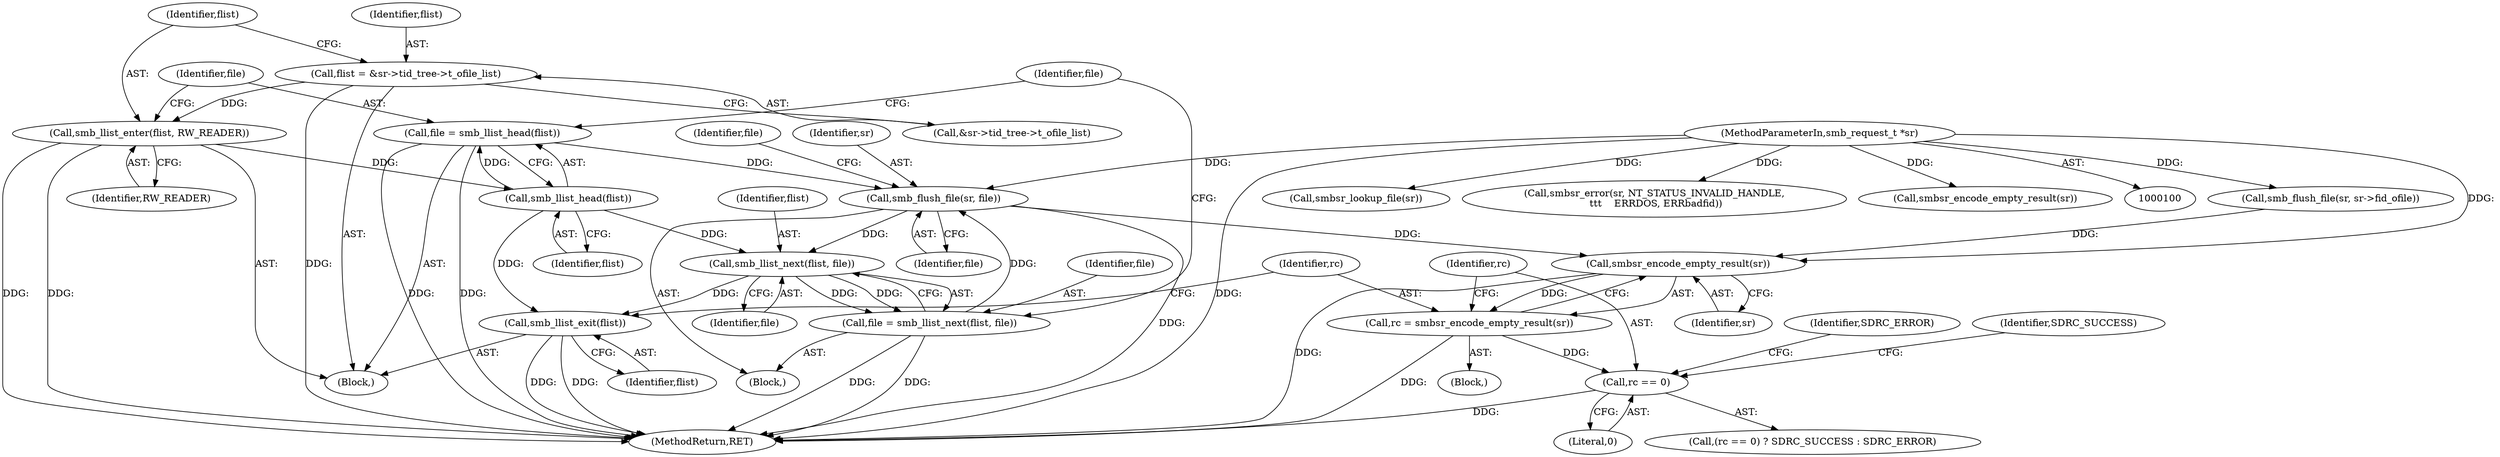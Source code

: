 digraph "1_illumos-gate_6d1c73b5858fefc6161c7d686345f0dc887ea799_0@pointer" {
"1000175" [label="(Call,smb_flush_file(sr, file))"];
"1000101" [label="(MethodParameterIn,smb_request_t *sr)"];
"1000163" [label="(Call,file = smb_llist_head(flist))"];
"1000165" [label="(Call,smb_llist_head(flist))"];
"1000160" [label="(Call,smb_llist_enter(flist, RW_READER))"];
"1000152" [label="(Call,flist = &sr->tid_tree->t_ofile_list)"];
"1000183" [label="(Call,file = smb_llist_next(flist, file))"];
"1000185" [label="(Call,smb_llist_next(flist, file))"];
"1000175" [label="(Call,smb_flush_file(sr, file))"];
"1000192" [label="(Call,smbsr_encode_empty_result(sr))"];
"1000190" [label="(Call,rc = smbsr_encode_empty_result(sr))"];
"1000196" [label="(Call,rc == 0)"];
"1000188" [label="(Call,smb_llist_exit(flist))"];
"1000176" [label="(Identifier,sr)"];
"1000102" [label="(Block,)"];
"1000151" [label="(Block,)"];
"1000201" [label="(MethodReturn,RET)"];
"1000160" [label="(Call,smb_llist_enter(flist, RW_READER))"];
"1000162" [label="(Identifier,RW_READER)"];
"1000153" [label="(Identifier,flist)"];
"1000193" [label="(Identifier,sr)"];
"1000198" [label="(Literal,0)"];
"1000129" [label="(Call,smbsr_lookup_file(sr))"];
"1000184" [label="(Identifier,file)"];
"1000165" [label="(Call,smb_llist_head(flist))"];
"1000164" [label="(Identifier,file)"];
"1000197" [label="(Identifier,rc)"];
"1000101" [label="(MethodParameterIn,smb_request_t *sr)"];
"1000152" [label="(Call,flist = &sr->tid_tree->t_ofile_list)"];
"1000189" [label="(Identifier,flist)"];
"1000175" [label="(Call,smb_flush_file(sr, file))"];
"1000177" [label="(Identifier,file)"];
"1000192" [label="(Call,smbsr_encode_empty_result(sr))"];
"1000195" [label="(Call,(rc == 0) ? SDRC_SUCCESS : SDRC_ERROR)"];
"1000181" [label="(Identifier,file)"];
"1000163" [label="(Call,file = smb_llist_head(flist))"];
"1000161" [label="(Identifier,flist)"];
"1000186" [label="(Identifier,flist)"];
"1000190" [label="(Call,rc = smbsr_encode_empty_result(sr))"];
"1000191" [label="(Identifier,rc)"];
"1000166" [label="(Identifier,flist)"];
"1000188" [label="(Call,smb_llist_exit(flist))"];
"1000187" [label="(Identifier,file)"];
"1000200" [label="(Identifier,SDRC_ERROR)"];
"1000183" [label="(Call,file = smb_llist_next(flist, file))"];
"1000138" [label="(Call,smbsr_error(sr, NT_STATUS_INVALID_HANDLE,\n \t\t\t    ERRDOS, ERRbadfid))"];
"1000199" [label="(Identifier,SDRC_SUCCESS)"];
"1000113" [label="(Call,smbsr_encode_empty_result(sr))"];
"1000169" [label="(Block,)"];
"1000145" [label="(Call,smb_flush_file(sr, sr->fid_ofile))"];
"1000154" [label="(Call,&sr->tid_tree->t_ofile_list)"];
"1000196" [label="(Call,rc == 0)"];
"1000168" [label="(Identifier,file)"];
"1000185" [label="(Call,smb_llist_next(flist, file))"];
"1000175" -> "1000169"  [label="AST: "];
"1000175" -> "1000177"  [label="CFG: "];
"1000176" -> "1000175"  [label="AST: "];
"1000177" -> "1000175"  [label="AST: "];
"1000181" -> "1000175"  [label="CFG: "];
"1000175" -> "1000201"  [label="DDG: "];
"1000101" -> "1000175"  [label="DDG: "];
"1000163" -> "1000175"  [label="DDG: "];
"1000183" -> "1000175"  [label="DDG: "];
"1000175" -> "1000185"  [label="DDG: "];
"1000175" -> "1000192"  [label="DDG: "];
"1000101" -> "1000100"  [label="AST: "];
"1000101" -> "1000201"  [label="DDG: "];
"1000101" -> "1000113"  [label="DDG: "];
"1000101" -> "1000129"  [label="DDG: "];
"1000101" -> "1000138"  [label="DDG: "];
"1000101" -> "1000145"  [label="DDG: "];
"1000101" -> "1000192"  [label="DDG: "];
"1000163" -> "1000151"  [label="AST: "];
"1000163" -> "1000165"  [label="CFG: "];
"1000164" -> "1000163"  [label="AST: "];
"1000165" -> "1000163"  [label="AST: "];
"1000168" -> "1000163"  [label="CFG: "];
"1000163" -> "1000201"  [label="DDG: "];
"1000163" -> "1000201"  [label="DDG: "];
"1000165" -> "1000163"  [label="DDG: "];
"1000165" -> "1000166"  [label="CFG: "];
"1000166" -> "1000165"  [label="AST: "];
"1000160" -> "1000165"  [label="DDG: "];
"1000165" -> "1000185"  [label="DDG: "];
"1000165" -> "1000188"  [label="DDG: "];
"1000160" -> "1000151"  [label="AST: "];
"1000160" -> "1000162"  [label="CFG: "];
"1000161" -> "1000160"  [label="AST: "];
"1000162" -> "1000160"  [label="AST: "];
"1000164" -> "1000160"  [label="CFG: "];
"1000160" -> "1000201"  [label="DDG: "];
"1000160" -> "1000201"  [label="DDG: "];
"1000152" -> "1000160"  [label="DDG: "];
"1000152" -> "1000151"  [label="AST: "];
"1000152" -> "1000154"  [label="CFG: "];
"1000153" -> "1000152"  [label="AST: "];
"1000154" -> "1000152"  [label="AST: "];
"1000161" -> "1000152"  [label="CFG: "];
"1000152" -> "1000201"  [label="DDG: "];
"1000183" -> "1000169"  [label="AST: "];
"1000183" -> "1000185"  [label="CFG: "];
"1000184" -> "1000183"  [label="AST: "];
"1000185" -> "1000183"  [label="AST: "];
"1000168" -> "1000183"  [label="CFG: "];
"1000183" -> "1000201"  [label="DDG: "];
"1000183" -> "1000201"  [label="DDG: "];
"1000185" -> "1000183"  [label="DDG: "];
"1000185" -> "1000183"  [label="DDG: "];
"1000185" -> "1000187"  [label="CFG: "];
"1000186" -> "1000185"  [label="AST: "];
"1000187" -> "1000185"  [label="AST: "];
"1000185" -> "1000188"  [label="DDG: "];
"1000192" -> "1000190"  [label="AST: "];
"1000192" -> "1000193"  [label="CFG: "];
"1000193" -> "1000192"  [label="AST: "];
"1000190" -> "1000192"  [label="CFG: "];
"1000192" -> "1000201"  [label="DDG: "];
"1000192" -> "1000190"  [label="DDG: "];
"1000145" -> "1000192"  [label="DDG: "];
"1000190" -> "1000102"  [label="AST: "];
"1000191" -> "1000190"  [label="AST: "];
"1000197" -> "1000190"  [label="CFG: "];
"1000190" -> "1000201"  [label="DDG: "];
"1000190" -> "1000196"  [label="DDG: "];
"1000196" -> "1000195"  [label="AST: "];
"1000196" -> "1000198"  [label="CFG: "];
"1000197" -> "1000196"  [label="AST: "];
"1000198" -> "1000196"  [label="AST: "];
"1000199" -> "1000196"  [label="CFG: "];
"1000200" -> "1000196"  [label="CFG: "];
"1000196" -> "1000201"  [label="DDG: "];
"1000188" -> "1000151"  [label="AST: "];
"1000188" -> "1000189"  [label="CFG: "];
"1000189" -> "1000188"  [label="AST: "];
"1000191" -> "1000188"  [label="CFG: "];
"1000188" -> "1000201"  [label="DDG: "];
"1000188" -> "1000201"  [label="DDG: "];
}

